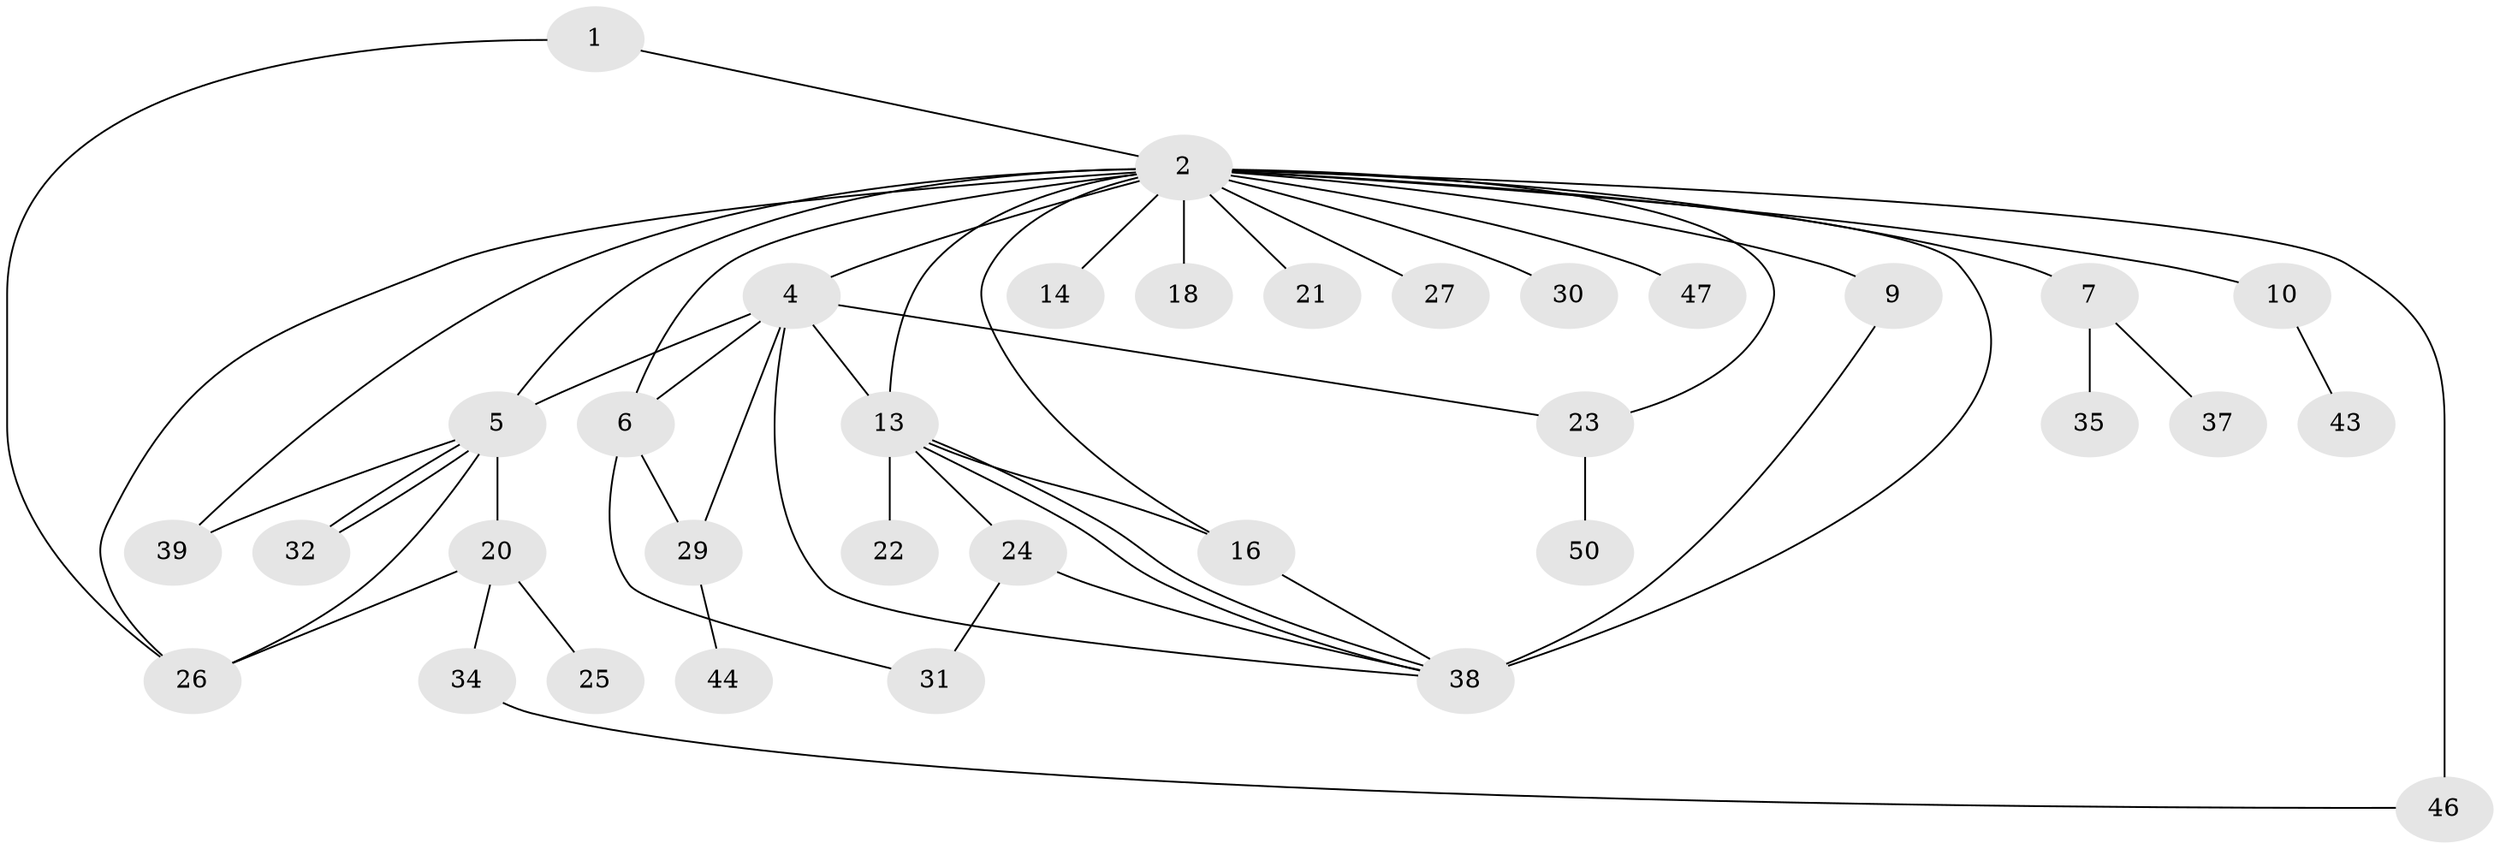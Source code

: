 // original degree distribution, {3: 0.10294117647058823, 13: 0.014705882352941176, 20: 0.014705882352941176, 8: 0.029411764705882353, 7: 0.04411764705882353, 4: 0.04411764705882353, 5: 0.04411764705882353, 2: 0.22058823529411764, 1: 0.4264705882352941, 6: 0.04411764705882353, 11: 0.014705882352941176}
// Generated by graph-tools (version 1.1) at 2025/14/03/09/25 04:14:47]
// undirected, 34 vertices, 52 edges
graph export_dot {
graph [start="1"]
  node [color=gray90,style=filled];
  1 [super="+67+41"];
  2 [super="+48+62+3+49+33"];
  4 [super="+8"];
  5 [super="+36+19"];
  6 [super="+52+42"];
  7 [super="+53"];
  9 [super="+12+11"];
  10;
  13;
  14;
  16 [super="+55+17"];
  18;
  20;
  21;
  22;
  23;
  24 [super="+57+59"];
  25;
  26;
  27;
  29;
  30;
  31 [super="+60"];
  32;
  34;
  35;
  37;
  38 [super="+65"];
  39;
  43;
  44;
  46;
  47;
  50;
  1 -- 2;
  1 -- 26;
  2 -- 4;
  2 -- 6 [weight=3];
  2 -- 7;
  2 -- 13;
  2 -- 18;
  2 -- 26;
  2 -- 5 [weight=2];
  2 -- 9 [weight=2];
  2 -- 10;
  2 -- 14;
  2 -- 16 [weight=4];
  2 -- 21;
  2 -- 23;
  2 -- 27;
  2 -- 30;
  2 -- 38 [weight=4];
  2 -- 39;
  2 -- 46 [weight=2];
  2 -- 47;
  4 -- 6;
  4 -- 29;
  4 -- 5;
  4 -- 38;
  4 -- 23;
  4 -- 13;
  5 -- 20 [weight=2];
  5 -- 26;
  5 -- 32;
  5 -- 32;
  5 -- 39;
  6 -- 29;
  6 -- 31;
  7 -- 35;
  7 -- 37;
  9 -- 38;
  10 -- 43;
  13 -- 22;
  13 -- 24;
  13 -- 38;
  13 -- 38;
  13 -- 16;
  16 -- 38;
  20 -- 25;
  20 -- 26;
  20 -- 34;
  23 -- 50;
  24 -- 31;
  24 -- 38;
  29 -- 44;
  34 -- 46;
}

